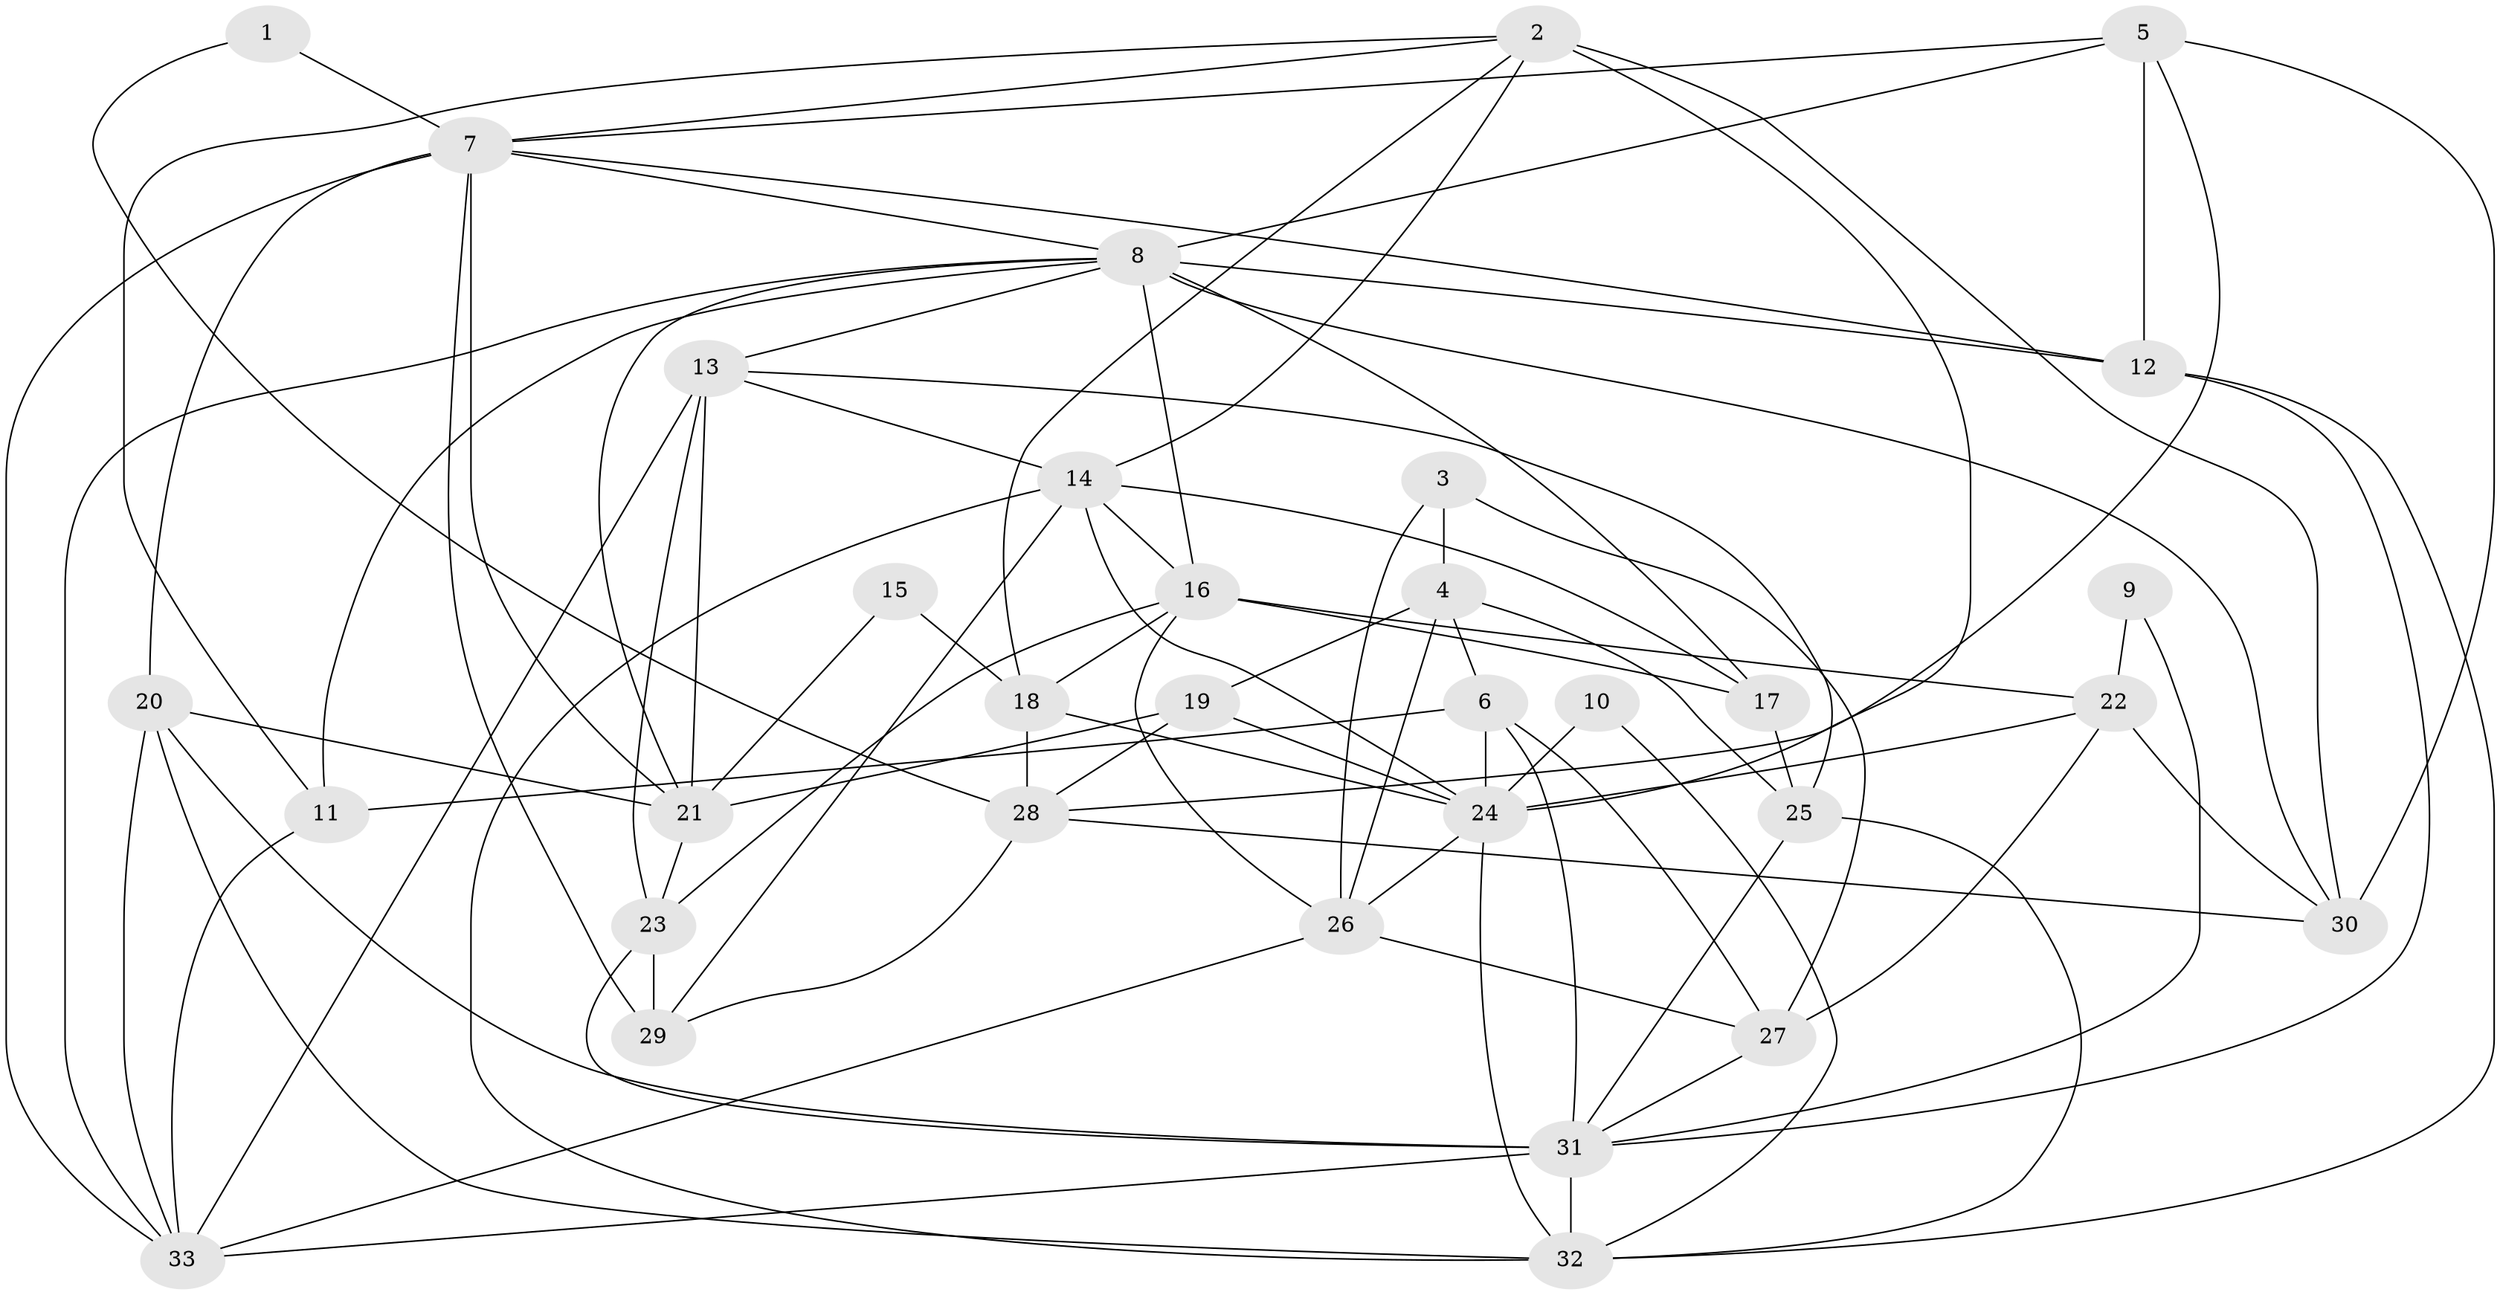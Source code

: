 // original degree distribution, {3: 0.23076923076923078, 2: 0.13846153846153847, 5: 0.24615384615384617, 6: 0.1076923076923077, 4: 0.26153846153846155, 7: 0.015384615384615385}
// Generated by graph-tools (version 1.1) at 2025/50/03/09/25 03:50:07]
// undirected, 33 vertices, 89 edges
graph export_dot {
graph [start="1"]
  node [color=gray90,style=filled];
  1;
  2;
  3;
  4;
  5;
  6;
  7;
  8;
  9;
  10;
  11;
  12;
  13;
  14;
  15;
  16;
  17;
  18;
  19;
  20;
  21;
  22;
  23;
  24;
  25;
  26;
  27;
  28;
  29;
  30;
  31;
  32;
  33;
  1 -- 7 [weight=1.0];
  1 -- 28 [weight=1.0];
  2 -- 7 [weight=1.0];
  2 -- 11 [weight=1.0];
  2 -- 14 [weight=1.0];
  2 -- 18 [weight=1.0];
  2 -- 24 [weight=1.0];
  2 -- 30 [weight=1.0];
  3 -- 4 [weight=1.0];
  3 -- 26 [weight=1.0];
  3 -- 27 [weight=1.0];
  4 -- 6 [weight=1.0];
  4 -- 19 [weight=1.0];
  4 -- 25 [weight=1.0];
  4 -- 26 [weight=1.0];
  5 -- 7 [weight=1.0];
  5 -- 8 [weight=1.0];
  5 -- 12 [weight=1.0];
  5 -- 28 [weight=1.0];
  5 -- 30 [weight=1.0];
  6 -- 11 [weight=1.0];
  6 -- 24 [weight=1.0];
  6 -- 27 [weight=1.0];
  6 -- 31 [weight=1.0];
  7 -- 8 [weight=1.0];
  7 -- 12 [weight=1.0];
  7 -- 20 [weight=1.0];
  7 -- 21 [weight=1.0];
  7 -- 29 [weight=1.0];
  7 -- 33 [weight=1.0];
  8 -- 11 [weight=1.0];
  8 -- 12 [weight=2.0];
  8 -- 13 [weight=1.0];
  8 -- 16 [weight=1.0];
  8 -- 17 [weight=1.0];
  8 -- 21 [weight=1.0];
  8 -- 30 [weight=1.0];
  8 -- 33 [weight=1.0];
  9 -- 22 [weight=1.0];
  9 -- 31 [weight=1.0];
  10 -- 24 [weight=1.0];
  10 -- 32 [weight=1.0];
  11 -- 33 [weight=1.0];
  12 -- 31 [weight=1.0];
  12 -- 32 [weight=1.0];
  13 -- 14 [weight=1.0];
  13 -- 21 [weight=2.0];
  13 -- 23 [weight=1.0];
  13 -- 25 [weight=1.0];
  13 -- 33 [weight=1.0];
  14 -- 16 [weight=1.0];
  14 -- 17 [weight=1.0];
  14 -- 24 [weight=1.0];
  14 -- 29 [weight=1.0];
  14 -- 32 [weight=1.0];
  15 -- 18 [weight=1.0];
  15 -- 21 [weight=1.0];
  16 -- 17 [weight=1.0];
  16 -- 18 [weight=1.0];
  16 -- 22 [weight=1.0];
  16 -- 23 [weight=1.0];
  16 -- 26 [weight=1.0];
  17 -- 25 [weight=1.0];
  18 -- 24 [weight=2.0];
  18 -- 28 [weight=1.0];
  19 -- 21 [weight=1.0];
  19 -- 24 [weight=1.0];
  19 -- 28 [weight=1.0];
  20 -- 21 [weight=1.0];
  20 -- 31 [weight=2.0];
  20 -- 32 [weight=1.0];
  20 -- 33 [weight=1.0];
  21 -- 23 [weight=1.0];
  22 -- 24 [weight=1.0];
  22 -- 27 [weight=1.0];
  22 -- 30 [weight=1.0];
  23 -- 29 [weight=1.0];
  23 -- 31 [weight=1.0];
  24 -- 26 [weight=1.0];
  24 -- 32 [weight=1.0];
  25 -- 31 [weight=1.0];
  25 -- 32 [weight=1.0];
  26 -- 27 [weight=1.0];
  26 -- 33 [weight=1.0];
  27 -- 31 [weight=1.0];
  28 -- 29 [weight=1.0];
  28 -- 30 [weight=1.0];
  31 -- 32 [weight=1.0];
  31 -- 33 [weight=1.0];
}
